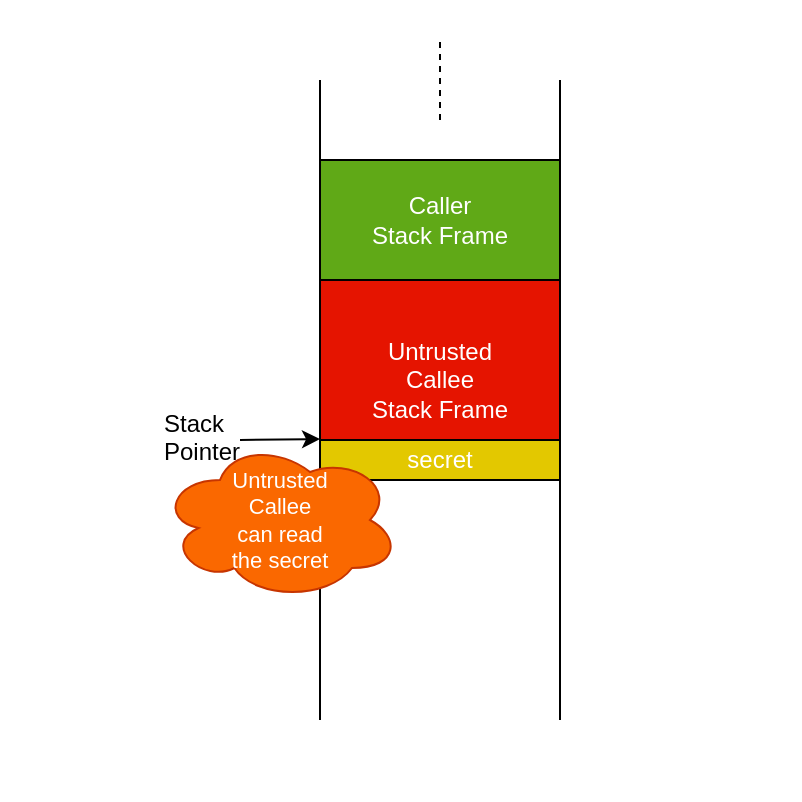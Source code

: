 <mxfile version="12.9.13" type="device"><diagram id="PjYeybVtm9ufVhOcvGIO" name="Page-1"><mxGraphModel dx="1164" dy="729" grid="1" gridSize="10" guides="1" tooltips="1" connect="1" arrows="1" fold="1" page="1" pageScale="1" pageWidth="850" pageHeight="1100" math="0" shadow="0"><root><mxCell id="0"/><mxCell id="1" parent="0"/><mxCell id="3q2pvhwi0i0WQqCyVRY3-1" value="" style="endArrow=none;html=1;" parent="1" edge="1"><mxGeometry width="50" height="50" relative="1" as="geometry"><mxPoint x="240" y="400" as="sourcePoint"/><mxPoint x="240" y="80" as="targetPoint"/></mxGeometry></mxCell><mxCell id="3q2pvhwi0i0WQqCyVRY3-2" value="" style="endArrow=none;html=1;" parent="1" edge="1"><mxGeometry width="50" height="50" relative="1" as="geometry"><mxPoint x="360" y="400" as="sourcePoint"/><mxPoint x="360" y="80" as="targetPoint"/></mxGeometry></mxCell><mxCell id="3q2pvhwi0i0WQqCyVRY3-3" value="" style="endArrow=none;dashed=1;html=1;" parent="1" edge="1"><mxGeometry width="50" height="50" relative="1" as="geometry"><mxPoint x="300" y="100" as="sourcePoint"/><mxPoint x="300" y="60" as="targetPoint"/></mxGeometry></mxCell><mxCell id="3q2pvhwi0i0WQqCyVRY3-4" value="Caller&lt;br&gt;Stack Frame" style="rounded=0;whiteSpace=wrap;html=1;strokeColor=#000000;align=center;fillColor=#60a917;fontColor=#ffffff;" parent="1" vertex="1"><mxGeometry x="240" y="120" width="120" height="60" as="geometry"/></mxCell><mxCell id="3q2pvhwi0i0WQqCyVRY3-5" value="Untrusted&lt;br&gt;Callee&lt;br&gt;Stack Frame" style="rounded=0;whiteSpace=wrap;html=1;strokeColor=#000000;align=center;fillColor=#e51400;fontColor=#ffffff;" parent="1" vertex="1"><mxGeometry x="240" y="180" width="120" height="100" as="geometry"/></mxCell><mxCell id="3q2pvhwi0i0WQqCyVRY3-10" style="rounded=0;orthogonalLoop=1;jettySize=auto;html=1;entryX=0.1;entryY=0.5;entryDx=0;entryDy=0;entryPerimeter=0;" parent="1" edge="1"><mxGeometry relative="1" as="geometry"><mxPoint x="200" y="260" as="sourcePoint"/><mxPoint x="240" y="259.5" as="targetPoint"/></mxGeometry></mxCell><mxCell id="3q2pvhwi0i0WQqCyVRY3-22" value="secret" style="rounded=0;whiteSpace=wrap;html=1;strokeColor=#000000;align=center;fillColor=#e3c800;fontColor=#ffffff;" parent="1" vertex="1"><mxGeometry x="240" y="260" width="120" height="20" as="geometry"/></mxCell><mxCell id="ZLW9whzZnO1eCVzEC2I1-1" value="Stack&lt;br&gt;Pointer" style="text;html=1;resizable=0;points=[];autosize=1;align=left;verticalAlign=top;spacingTop=-4;" parent="1" vertex="1"><mxGeometry x="160" y="242" width="50" height="30" as="geometry"/></mxCell><mxCell id="ZLW9whzZnO1eCVzEC2I1-2" value="Untrusted&lt;br style=&quot;font-size: 11px&quot;&gt;Callee&lt;br style=&quot;font-size: 11px&quot;&gt;can read&lt;br style=&quot;font-size: 11px&quot;&gt;the secret" style="ellipse;shape=cloud;whiteSpace=wrap;html=1;fontSize=11;fillColor=#fa6800;strokeColor=#C73500;fontColor=#ffffff;" parent="1" vertex="1"><mxGeometry x="160" y="260" width="120" height="80" as="geometry"/></mxCell><mxCell id="-amznRbC5mrjV1WxXhJv-1" value="" style="rounded=0;whiteSpace=wrap;html=1;strokeColor=none;fillColor=none;" vertex="1" parent="1"><mxGeometry x="80" y="40" width="400" height="400" as="geometry"/></mxCell></root></mxGraphModel></diagram></mxfile>